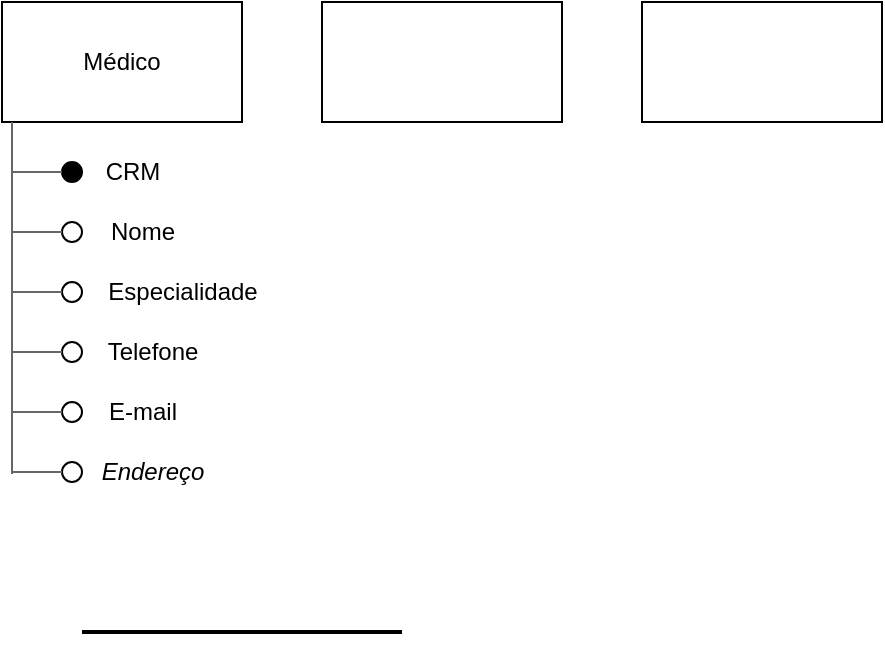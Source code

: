 <mxfile version="24.0.8" type="github">
  <diagram id="C5RBs43oDa-KdzZeNtuy" name="Page-1">
    <mxGraphModel dx="797" dy="368" grid="1" gridSize="10" guides="1" tooltips="1" connect="1" arrows="1" fold="1" page="1" pageScale="1" pageWidth="827" pageHeight="1169" math="0" shadow="0">
      <root>
        <mxCell id="WIyWlLk6GJQsqaUBKTNV-0" />
        <mxCell id="WIyWlLk6GJQsqaUBKTNV-1" parent="WIyWlLk6GJQsqaUBKTNV-0" />
        <mxCell id="0MhqvEAekK9UAT_BCDDx-0" value="Médico" style="rounded=0;whiteSpace=wrap;html=1;" vertex="1" parent="WIyWlLk6GJQsqaUBKTNV-1">
          <mxGeometry x="160" y="80" width="120" height="60" as="geometry" />
        </mxCell>
        <mxCell id="0MhqvEAekK9UAT_BCDDx-2" value="" style="rounded=0;whiteSpace=wrap;html=1;" vertex="1" parent="WIyWlLk6GJQsqaUBKTNV-1">
          <mxGeometry x="320" y="80" width="120" height="60" as="geometry" />
        </mxCell>
        <mxCell id="0MhqvEAekK9UAT_BCDDx-3" value="" style="rounded=0;whiteSpace=wrap;html=1;" vertex="1" parent="WIyWlLk6GJQsqaUBKTNV-1">
          <mxGeometry x="480" y="80" width="120" height="60" as="geometry" />
        </mxCell>
        <mxCell id="0MhqvEAekK9UAT_BCDDx-4" value="" style="ellipse;whiteSpace=wrap;html=1;fillStyle=solid;fillColor=#000000;" vertex="1" parent="WIyWlLk6GJQsqaUBKTNV-1">
          <mxGeometry x="190" y="160" width="10" height="10" as="geometry" />
        </mxCell>
        <mxCell id="0MhqvEAekK9UAT_BCDDx-5" value="CRM" style="text;html=1;align=center;verticalAlign=middle;resizable=0;points=[];autosize=1;strokeColor=none;fillColor=none;" vertex="1" parent="WIyWlLk6GJQsqaUBKTNV-1">
          <mxGeometry x="200" y="150" width="50" height="30" as="geometry" />
        </mxCell>
        <mxCell id="0MhqvEAekK9UAT_BCDDx-6" value="Especialidade" style="text;html=1;align=center;verticalAlign=middle;resizable=0;points=[];autosize=1;strokeColor=none;fillColor=none;" vertex="1" parent="WIyWlLk6GJQsqaUBKTNV-1">
          <mxGeometry x="200" y="210" width="100" height="30" as="geometry" />
        </mxCell>
        <mxCell id="0MhqvEAekK9UAT_BCDDx-7" value="" style="ellipse;whiteSpace=wrap;html=1;fillStyle=solid;fillColor=#FFFFFF;gradientColor=none;" vertex="1" parent="WIyWlLk6GJQsqaUBKTNV-1">
          <mxGeometry x="190" y="190" width="10" height="10" as="geometry" />
        </mxCell>
        <mxCell id="0MhqvEAekK9UAT_BCDDx-8" value="Nome" style="text;html=1;align=center;verticalAlign=middle;resizable=0;points=[];autosize=1;strokeColor=none;fillColor=none;" vertex="1" parent="WIyWlLk6GJQsqaUBKTNV-1">
          <mxGeometry x="200" y="180" width="60" height="30" as="geometry" />
        </mxCell>
        <mxCell id="0MhqvEAekK9UAT_BCDDx-9" value="" style="ellipse;whiteSpace=wrap;html=1;fillStyle=solid;" vertex="1" parent="WIyWlLk6GJQsqaUBKTNV-1">
          <mxGeometry x="190" y="220" width="10" height="10" as="geometry" />
        </mxCell>
        <mxCell id="0MhqvEAekK9UAT_BCDDx-10" value="Telefone" style="text;html=1;align=center;verticalAlign=middle;resizable=0;points=[];autosize=1;strokeColor=none;fillColor=none;" vertex="1" parent="WIyWlLk6GJQsqaUBKTNV-1">
          <mxGeometry x="200" y="240" width="70" height="30" as="geometry" />
        </mxCell>
        <mxCell id="0MhqvEAekK9UAT_BCDDx-11" value="" style="ellipse;whiteSpace=wrap;html=1;fillStyle=solid;" vertex="1" parent="WIyWlLk6GJQsqaUBKTNV-1">
          <mxGeometry x="190" y="250" width="10" height="10" as="geometry" />
        </mxCell>
        <mxCell id="0MhqvEAekK9UAT_BCDDx-12" value="E-mail" style="text;html=1;align=center;verticalAlign=middle;resizable=0;points=[];autosize=1;strokeColor=none;fillColor=none;" vertex="1" parent="WIyWlLk6GJQsqaUBKTNV-1">
          <mxGeometry x="200" y="270" width="60" height="30" as="geometry" />
        </mxCell>
        <mxCell id="0MhqvEAekK9UAT_BCDDx-13" value="" style="ellipse;whiteSpace=wrap;html=1;fillStyle=solid;" vertex="1" parent="WIyWlLk6GJQsqaUBKTNV-1">
          <mxGeometry x="190" y="280" width="10" height="10" as="geometry" />
        </mxCell>
        <mxCell id="0MhqvEAekK9UAT_BCDDx-14" value="Endereço" style="text;html=1;align=center;verticalAlign=middle;resizable=0;points=[];autosize=1;strokeColor=none;fillColor=none;fontStyle=2" vertex="1" parent="WIyWlLk6GJQsqaUBKTNV-1">
          <mxGeometry x="200" y="300" width="70" height="30" as="geometry" />
        </mxCell>
        <mxCell id="0MhqvEAekK9UAT_BCDDx-15" value="" style="ellipse;whiteSpace=wrap;html=1;fillStyle=solid;fillColor=#FFFFFF;" vertex="1" parent="WIyWlLk6GJQsqaUBKTNV-1">
          <mxGeometry x="190" y="310" width="10" height="10" as="geometry" />
        </mxCell>
        <mxCell id="0MhqvEAekK9UAT_BCDDx-18" value="" style="line;strokeWidth=2;html=1;" vertex="1" parent="WIyWlLk6GJQsqaUBKTNV-1">
          <mxGeometry x="200" y="390" width="160" height="10" as="geometry" />
        </mxCell>
        <mxCell id="0MhqvEAekK9UAT_BCDDx-19" value="" style="line;strokeWidth=1;direction=south;html=1;fillColor=#f5f5f5;fontColor=#333333;strokeColor=#666666;" vertex="1" parent="WIyWlLk6GJQsqaUBKTNV-1">
          <mxGeometry x="160" y="140" width="10" height="176" as="geometry" />
        </mxCell>
        <mxCell id="0MhqvEAekK9UAT_BCDDx-20" value="" style="line;strokeWidth=1;html=1;fillColor=#f5f5f5;fontColor=#333333;strokeColor=#666666;" vertex="1" parent="WIyWlLk6GJQsqaUBKTNV-1">
          <mxGeometry x="165" y="160" width="25" height="10" as="geometry" />
        </mxCell>
        <mxCell id="0MhqvEAekK9UAT_BCDDx-21" value="" style="line;strokeWidth=1;html=1;fillColor=#f5f5f5;fontColor=#333333;strokeColor=#666666;" vertex="1" parent="WIyWlLk6GJQsqaUBKTNV-1">
          <mxGeometry x="165" y="190" width="25" height="10" as="geometry" />
        </mxCell>
        <mxCell id="0MhqvEAekK9UAT_BCDDx-22" value="" style="line;strokeWidth=1;html=1;fillColor=#f5f5f5;fontColor=#333333;strokeColor=#666666;" vertex="1" parent="WIyWlLk6GJQsqaUBKTNV-1">
          <mxGeometry x="165" y="220" width="25" height="10" as="geometry" />
        </mxCell>
        <mxCell id="0MhqvEAekK9UAT_BCDDx-23" value="" style="line;strokeWidth=1;html=1;fillColor=#f5f5f5;fontColor=#333333;strokeColor=#666666;" vertex="1" parent="WIyWlLk6GJQsqaUBKTNV-1">
          <mxGeometry x="165" y="250" width="25" height="10" as="geometry" />
        </mxCell>
        <mxCell id="0MhqvEAekK9UAT_BCDDx-24" value="" style="line;strokeWidth=1;html=1;fillColor=#f5f5f5;fontColor=#333333;strokeColor=#666666;" vertex="1" parent="WIyWlLk6GJQsqaUBKTNV-1">
          <mxGeometry x="165" y="280" width="25" height="10" as="geometry" />
        </mxCell>
        <mxCell id="0MhqvEAekK9UAT_BCDDx-25" value="" style="line;strokeWidth=1;html=1;fillColor=#f5f5f5;fontColor=#333333;strokeColor=#666666;" vertex="1" parent="WIyWlLk6GJQsqaUBKTNV-1">
          <mxGeometry x="165" y="310" width="25" height="10" as="geometry" />
        </mxCell>
      </root>
    </mxGraphModel>
  </diagram>
</mxfile>
